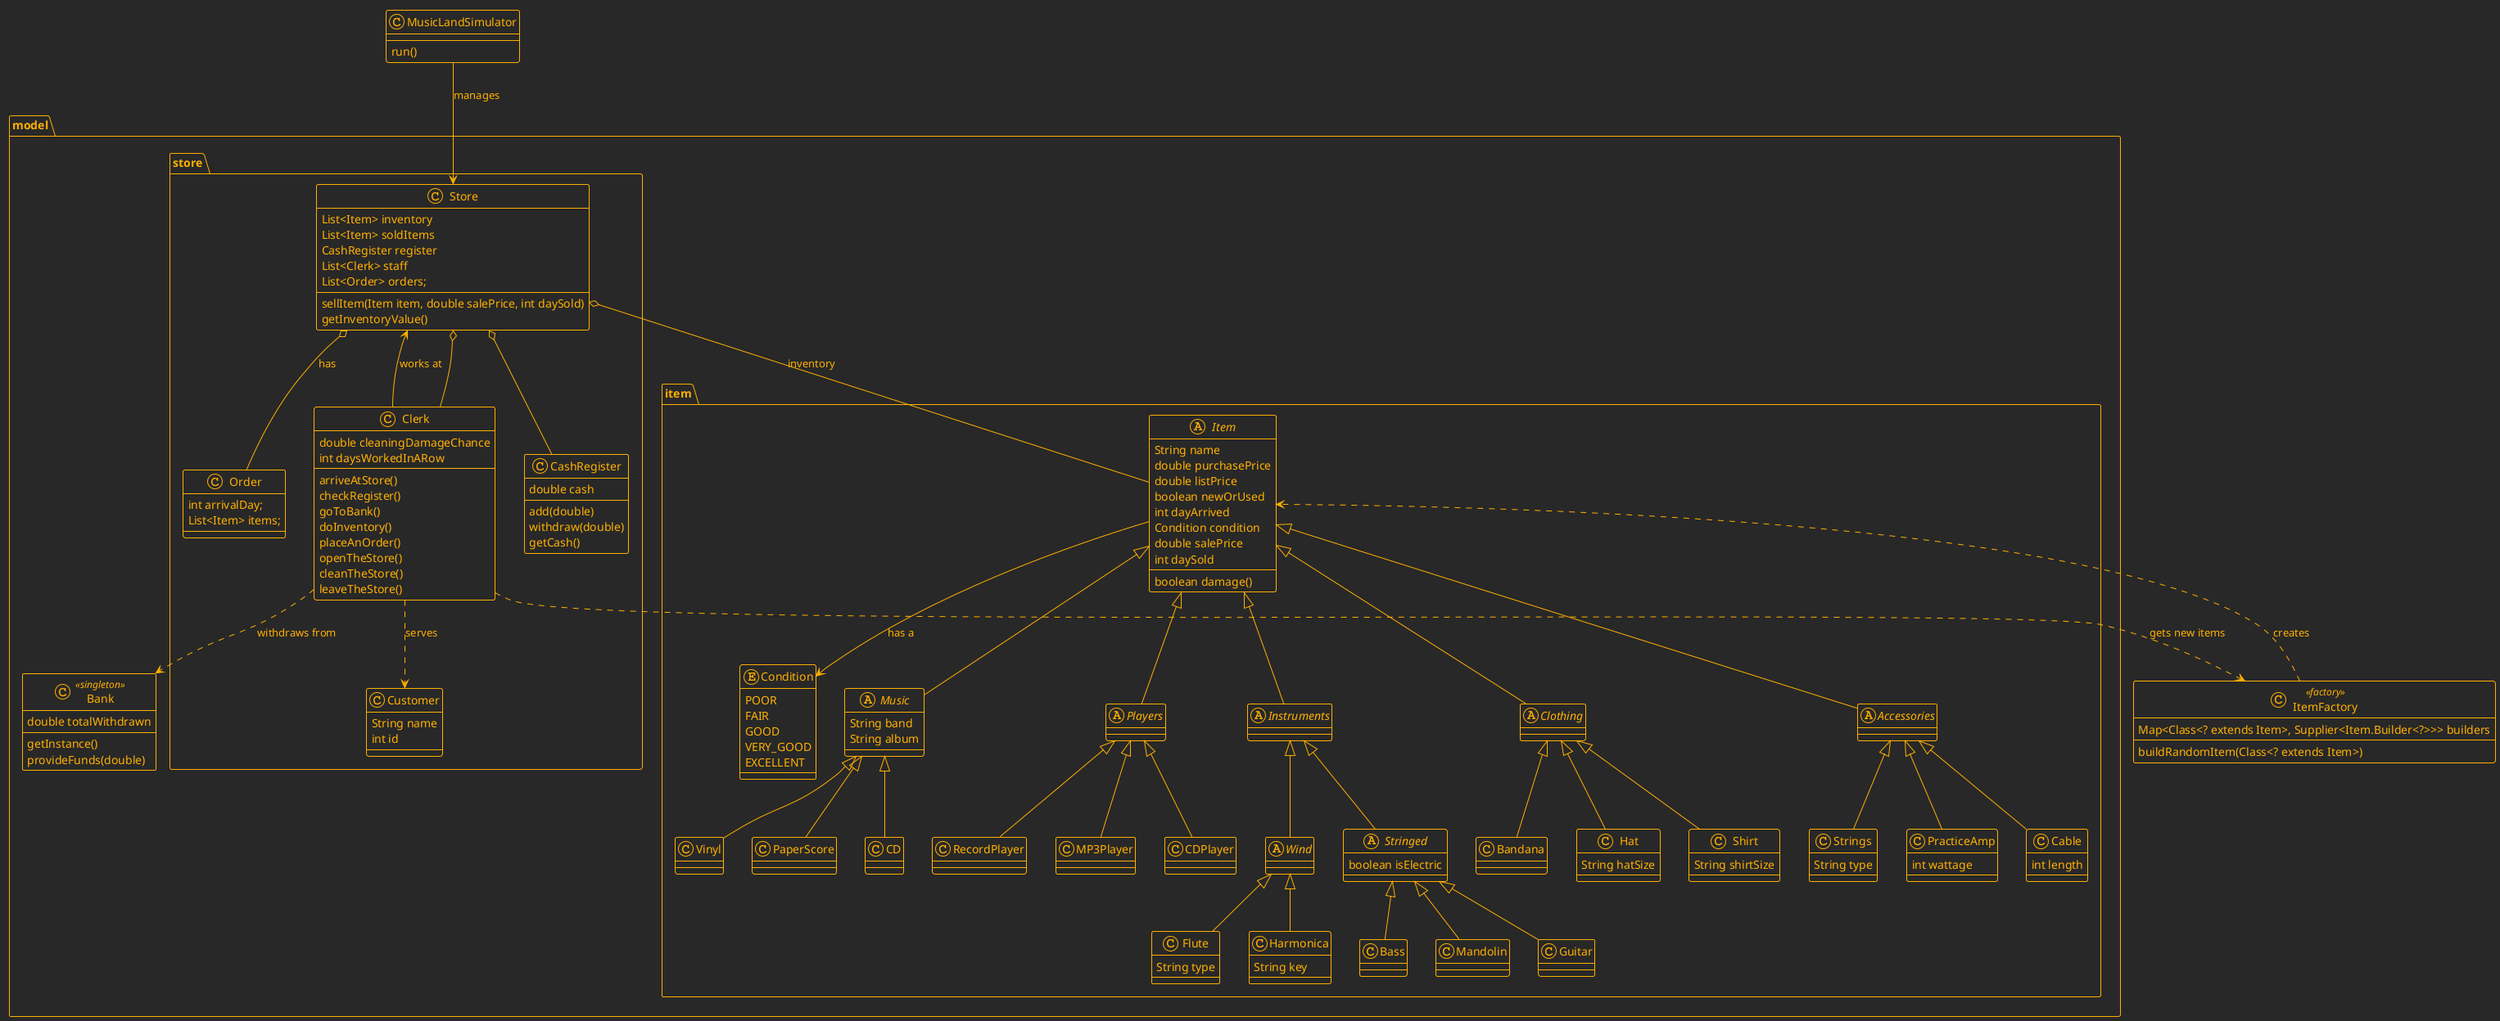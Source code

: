 @startuml

!theme crt-amber

package "model" {

  package "item" {
    enum Condition {
      POOR
      FAIR
      GOOD
      VERY_GOOD
      EXCELLENT
    }

    abstract class Item {
      String name
      double purchasePrice
      double listPrice
      boolean newOrUsed
      int dayArrived
      Condition condition
      double salePrice
      int daySold
      boolean damage()
    }

    abstract class Music extends Item {
      String band
      String album
    }
    class PaperScore extends Music {}
    class CD extends Music {}
    class Vinyl extends Music {}

    abstract class Players extends Item {}
    class CDPlayer extends Players {}
    class RecordPlayer extends Players {}
    class MP3Player extends Players {}

    abstract class Instruments extends Item {}
    abstract class Stringed extends Instruments {
      boolean isElectric
    }
    class Guitar extends Stringed {}
    class Bass extends Stringed {}
    class Mandolin extends Stringed {}

    abstract class Wind extends Instruments {}
    class Flute extends Wind {
      String type
    }
    class Harmonica extends Wind {
      String key
    }

    abstract class Clothing extends Item {}
    class Hat extends Clothing {
      String hatSize
    }
    class Shirt extends Clothing {
      String shirtSize
    }
    class Bandana extends Clothing {}

    abstract class Accessories extends Item {}
    class PracticeAmp extends Accessories {
      int wattage
    }
    class Cable extends Accessories {
      int length
    }
    class Strings extends Accessories {
      String type
    }
  }

  package "store" {
    class Order {
      int arrivalDay;
      List<Item> items;
    }

    class Store {
      List<Item> inventory
      List<Item> soldItems
      CashRegister register
      List<Clerk> staff
      List<Order> orders;
      sellItem(Item item, double salePrice, int daySold)
      getInventoryValue()
    }
    Store o-- Order : has

    class CashRegister {
      double cash
      add(double)
      withdraw(double)
      getCash()
    }

    class Clerk {
      double cleaningDamageChance
      int daysWorkedInARow

      arriveAtStore()
      checkRegister()
      goToBank()
      doInventory()
      placeAnOrder()
      openTheStore()
      cleanTheStore()
      leaveTheStore()
    }

    class Customer {
      String name
      int id
    }
  }

  class Bank <<singleton>> {
    double totalWithdrawn
    getInstance()
    provideFunds(double)
  }

}

class ItemFactory <<factory>> {
  Map<Class<? extends Item>, Supplier<Item.Builder<?>>> builders
  buildRandomItem(Class<? extends Item>)
}

class MusicLandSimulator {
  run()
}

' Relationships
MusicLandSimulator --> Store : manages
Store o-- CashRegister
Store o-- Item : inventory
Store o-- Clerk
Clerk --> Store : works at
Clerk ..> Customer : serves
Clerk ..> Bank : withdraws from
Clerk ..> ItemFactory : gets new items
ItemFactory ..> Item : creates
Item --> Condition : has a

@enduml
